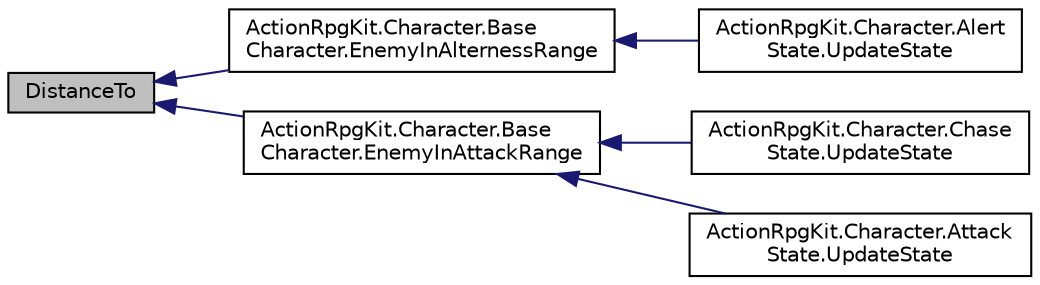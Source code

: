 digraph "DistanceTo"
{
 // INTERACTIVE_SVG=YES
  edge [fontname="Helvetica",fontsize="10",labelfontname="Helvetica",labelfontsize="10"];
  node [fontname="Helvetica",fontsize="10",shape=record];
  rankdir="LR";
  Node1 [label="DistanceTo",height=0.2,width=0.4,color="black", fillcolor="grey75", style="filled", fontcolor="black"];
  Node1 -> Node2 [dir="back",color="midnightblue",fontsize="10",style="solid",fontname="Helvetica"];
  Node2 [label="ActionRpgKit.Character.Base\lCharacter.EnemyInAlternessRange",height=0.2,width=0.4,color="black", fillcolor="white", style="filled",URL="$d9/d5c/class_action_rpg_kit_1_1_character_1_1_base_character.xhtml#adb53d4e9142c7b170fe842cbbdb700b6",tooltip="Whether any enemy is in sight range. Also checks whether the assigned enemies are still in alertness ..."];
  Node2 -> Node3 [dir="back",color="midnightblue",fontsize="10",style="solid",fontname="Helvetica"];
  Node3 [label="ActionRpgKit.Character.Alert\lState.UpdateState",height=0.2,width=0.4,color="black", fillcolor="white", style="filled",URL="$df/d02/class_action_rpg_kit_1_1_character_1_1_alert_state.xhtml#a43375ef23c333f5029d57863cf436257",tooltip="Called to perform the interal calculation of the IState."];
  Node1 -> Node4 [dir="back",color="midnightblue",fontsize="10",style="solid",fontname="Helvetica"];
  Node4 [label="ActionRpgKit.Character.Base\lCharacter.EnemyInAttackRange",height=0.2,width=0.4,color="black", fillcolor="white", style="filled",URL="$d9/d5c/class_action_rpg_kit_1_1_character_1_1_base_character.xhtml#a6ba4962cda376e693e597139fe558525",tooltip="Whether the Character is in range for an attack."];
  Node4 -> Node5 [dir="back",color="midnightblue",fontsize="10",style="solid",fontname="Helvetica"];
  Node5 [label="ActionRpgKit.Character.Chase\lState.UpdateState",height=0.2,width=0.4,color="black", fillcolor="white", style="filled",URL="$d7/d11/class_action_rpg_kit_1_1_character_1_1_chase_state.xhtml#a43375ef23c333f5029d57863cf436257",tooltip="Called to perform the interal calculation of the IState."];
  Node4 -> Node6 [dir="back",color="midnightblue",fontsize="10",style="solid",fontname="Helvetica"];
  Node6 [label="ActionRpgKit.Character.Attack\lState.UpdateState",height=0.2,width=0.4,color="black", fillcolor="white", style="filled",URL="$d4/d2e/class_action_rpg_kit_1_1_character_1_1_attack_state.xhtml#a43375ef23c333f5029d57863cf436257",tooltip="Called to perform the interal calculation of the IState."];
}
